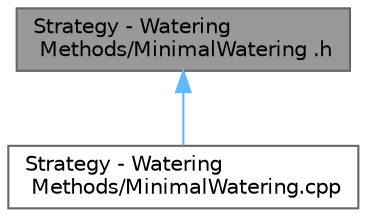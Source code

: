 digraph "Strategy - Watering Methods/MinimalWatering .h"
{
 // INTERACTIVE_SVG=YES
 // LATEX_PDF_SIZE
  bgcolor="transparent";
  edge [fontname=Helvetica,fontsize=10,labelfontname=Helvetica,labelfontsize=10];
  node [fontname=Helvetica,fontsize=10,shape=box,height=0.2,width=0.4];
  Node1 [id="Node000001",label="Strategy - Watering\l Methods/MinimalWatering .h",height=0.2,width=0.4,color="gray40", fillcolor="grey60", style="filled", fontcolor="black",tooltip=" "];
  Node1 -> Node2 [id="edge1_Node000001_Node000002",dir="back",color="steelblue1",style="solid",tooltip=" "];
  Node2 [id="Node000002",label="Strategy - Watering\l Methods/MinimalWatering.cpp",height=0.2,width=0.4,color="grey40", fillcolor="white", style="filled",URL="$_minimal_watering_8cpp.html",tooltip="Implementation of the MinimalWatering class."];
}
